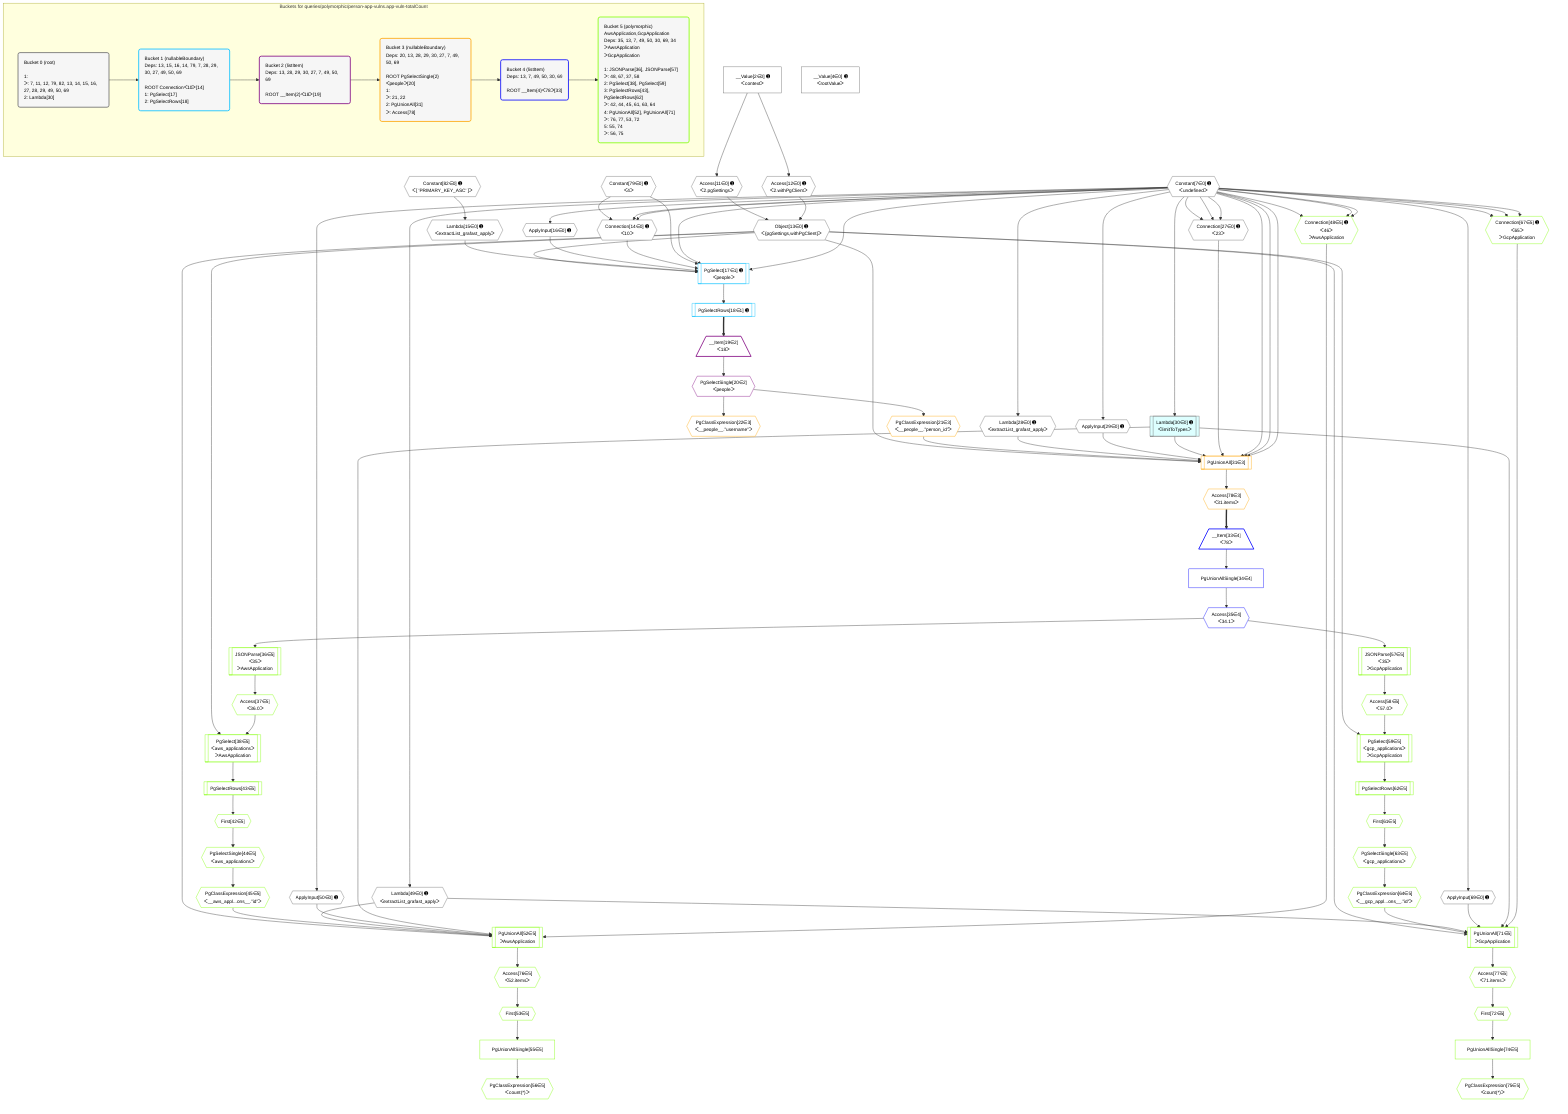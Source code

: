 %%{init: {'themeVariables': { 'fontSize': '12px'}}}%%
graph TD
    classDef path fill:#eee,stroke:#000,color:#000
    classDef plan fill:#fff,stroke-width:1px,color:#000
    classDef itemplan fill:#fff,stroke-width:2px,color:#000
    classDef unbatchedplan fill:#dff,stroke-width:1px,color:#000
    classDef sideeffectplan fill:#fcc,stroke-width:2px,color:#000
    classDef bucket fill:#f6f6f6,color:#000,stroke-width:2px,text-align:left


    %% plan dependencies
    Connection14{{"Connection[14∈0] ➊<br />ᐸ10ᐳ"}}:::plan
    Constant79{{"Constant[79∈0] ➊<br />ᐸ4ᐳ"}}:::plan
    Constant7{{"Constant[7∈0] ➊<br />ᐸundefinedᐳ"}}:::plan
    Constant79 & Constant7 & Constant7 --> Connection14
    Connection27{{"Connection[27∈0] ➊<br />ᐸ23ᐳ"}}:::plan
    Constant7 & Constant7 & Constant7 --> Connection27
    Object13{{"Object[13∈0] ➊<br />ᐸ{pgSettings,withPgClient}ᐳ"}}:::plan
    Access11{{"Access[11∈0] ➊<br />ᐸ2.pgSettingsᐳ"}}:::plan
    Access12{{"Access[12∈0] ➊<br />ᐸ2.withPgClientᐳ"}}:::plan
    Access11 & Access12 --> Object13
    __Value2["__Value[2∈0] ➊<br />ᐸcontextᐳ"]:::plan
    __Value2 --> Access11
    __Value2 --> Access12
    Lambda15{{"Lambda[15∈0] ➊<br />ᐸextractList_grafast_applyᐳ"}}:::plan
    Constant82{{"Constant[82∈0] ➊<br />ᐸ[ 'PRIMARY_KEY_ASC' ]ᐳ"}}:::plan
    Constant82 --> Lambda15
    ApplyInput16{{"ApplyInput[16∈0] ➊"}}:::plan
    Constant7 --> ApplyInput16
    Lambda28{{"Lambda[28∈0] ➊<br />ᐸextractList_grafast_applyᐳ"}}:::plan
    Constant7 --> Lambda28
    ApplyInput29{{"ApplyInput[29∈0] ➊"}}:::plan
    Constant7 --> ApplyInput29
    Lambda30[["Lambda[30∈0] ➊<br />ᐸlimitToTypesᐳ"]]:::unbatchedplan
    Constant7 --> Lambda30
    Lambda49{{"Lambda[49∈0] ➊<br />ᐸextractList_grafast_applyᐳ"}}:::plan
    Constant7 --> Lambda49
    ApplyInput50{{"ApplyInput[50∈0] ➊"}}:::plan
    Constant7 --> ApplyInput50
    ApplyInput69{{"ApplyInput[69∈0] ➊"}}:::plan
    Constant7 --> ApplyInput69
    __Value4["__Value[4∈0] ➊<br />ᐸrootValueᐳ"]:::plan
    PgSelect17[["PgSelect[17∈1] ➊<br />ᐸpeopleᐳ"]]:::plan
    Object13 & Lambda15 & ApplyInput16 & Connection14 & Constant79 & Constant7 & Constant7 --> PgSelect17
    PgSelectRows18[["PgSelectRows[18∈1] ➊"]]:::plan
    PgSelect17 --> PgSelectRows18
    __Item19[/"__Item[19∈2]<br />ᐸ18ᐳ"\]:::itemplan
    PgSelectRows18 ==> __Item19
    PgSelectSingle20{{"PgSelectSingle[20∈2]<br />ᐸpeopleᐳ"}}:::plan
    __Item19 --> PgSelectSingle20
    PgUnionAll31[["PgUnionAll[31∈3]"]]:::plan
    PgClassExpression21{{"PgClassExpression[21∈3]<br />ᐸ__people__.”person_id”ᐳ"}}:::plan
    Object13 & PgClassExpression21 & Lambda28 & ApplyInput29 & Lambda30 & Connection27 & Constant7 & Constant7 & Constant7 --> PgUnionAll31
    PgSelectSingle20 --> PgClassExpression21
    PgClassExpression22{{"PgClassExpression[22∈3]<br />ᐸ__people__.”username”ᐳ"}}:::plan
    PgSelectSingle20 --> PgClassExpression22
    Access78{{"Access[78∈3]<br />ᐸ31.itemsᐳ"}}:::plan
    PgUnionAll31 --> Access78
    __Item33[/"__Item[33∈4]<br />ᐸ78ᐳ"\]:::itemplan
    Access78 ==> __Item33
    PgUnionAllSingle34["PgUnionAllSingle[34∈4]"]:::plan
    __Item33 --> PgUnionAllSingle34
    Access35{{"Access[35∈4]<br />ᐸ34.1ᐳ"}}:::plan
    PgUnionAllSingle34 --> Access35
    PgUnionAll52[["PgUnionAll[52∈5]<br />ᐳAwsApplication"]]:::plan
    PgClassExpression45{{"PgClassExpression[45∈5]<br />ᐸ__aws_appl...ons__.”id”ᐳ"}}:::plan
    Connection48{{"Connection[48∈5] ➊<br />ᐸ46ᐳ<br />ᐳAwsApplication"}}:::plan
    Object13 & PgClassExpression45 & Lambda49 & ApplyInput50 & Lambda30 & Connection48 --> PgUnionAll52
    PgUnionAll71[["PgUnionAll[71∈5]<br />ᐳGcpApplication"]]:::plan
    PgClassExpression64{{"PgClassExpression[64∈5]<br />ᐸ__gcp_appl...ons__.”id”ᐳ"}}:::plan
    Connection67{{"Connection[67∈5] ➊<br />ᐸ65ᐳ<br />ᐳGcpApplication"}}:::plan
    Object13 & PgClassExpression64 & Lambda49 & ApplyInput69 & Lambda30 & Connection67 --> PgUnionAll71
    Constant7 & Constant7 & Constant7 --> Connection48
    Constant7 & Constant7 & Constant7 --> Connection67
    PgSelect38[["PgSelect[38∈5]<br />ᐸaws_applicationsᐳ<br />ᐳAwsApplication"]]:::plan
    Access37{{"Access[37∈5]<br />ᐸ36.0ᐳ"}}:::plan
    Object13 & Access37 --> PgSelect38
    PgSelect59[["PgSelect[59∈5]<br />ᐸgcp_applicationsᐳ<br />ᐳGcpApplication"]]:::plan
    Access58{{"Access[58∈5]<br />ᐸ57.0ᐳ"}}:::plan
    Object13 & Access58 --> PgSelect59
    JSONParse36[["JSONParse[36∈5]<br />ᐸ35ᐳ<br />ᐳAwsApplication"]]:::plan
    Access35 --> JSONParse36
    JSONParse36 --> Access37
    First42{{"First[42∈5]"}}:::plan
    PgSelectRows43[["PgSelectRows[43∈5]"]]:::plan
    PgSelectRows43 --> First42
    PgSelect38 --> PgSelectRows43
    PgSelectSingle44{{"PgSelectSingle[44∈5]<br />ᐸaws_applicationsᐳ"}}:::plan
    First42 --> PgSelectSingle44
    PgSelectSingle44 --> PgClassExpression45
    First53{{"First[53∈5]"}}:::plan
    Access76{{"Access[76∈5]<br />ᐸ52.itemsᐳ"}}:::plan
    Access76 --> First53
    PgUnionAllSingle55["PgUnionAllSingle[55∈5]"]:::plan
    First53 --> PgUnionAllSingle55
    PgClassExpression56{{"PgClassExpression[56∈5]<br />ᐸcount(*)ᐳ"}}:::plan
    PgUnionAllSingle55 --> PgClassExpression56
    JSONParse57[["JSONParse[57∈5]<br />ᐸ35ᐳ<br />ᐳGcpApplication"]]:::plan
    Access35 --> JSONParse57
    JSONParse57 --> Access58
    First61{{"First[61∈5]"}}:::plan
    PgSelectRows62[["PgSelectRows[62∈5]"]]:::plan
    PgSelectRows62 --> First61
    PgSelect59 --> PgSelectRows62
    PgSelectSingle63{{"PgSelectSingle[63∈5]<br />ᐸgcp_applicationsᐳ"}}:::plan
    First61 --> PgSelectSingle63
    PgSelectSingle63 --> PgClassExpression64
    First72{{"First[72∈5]"}}:::plan
    Access77{{"Access[77∈5]<br />ᐸ71.itemsᐳ"}}:::plan
    Access77 --> First72
    PgUnionAllSingle74["PgUnionAllSingle[74∈5]"]:::plan
    First72 --> PgUnionAllSingle74
    PgClassExpression75{{"PgClassExpression[75∈5]<br />ᐸcount(*)ᐳ"}}:::plan
    PgUnionAllSingle74 --> PgClassExpression75
    PgUnionAll52 --> Access76
    PgUnionAll71 --> Access77

    %% define steps

    subgraph "Buckets for queries/polymorphic/person-app-vulns.app-vuln-totalCount"
    Bucket0("Bucket 0 (root)<br /><br />1: <br />ᐳ: 7, 11, 12, 79, 82, 13, 14, 15, 16, 27, 28, 29, 49, 50, 69<br />2: Lambda[30]"):::bucket
    classDef bucket0 stroke:#696969
    class Bucket0,__Value2,__Value4,Constant7,Access11,Access12,Object13,Connection14,Lambda15,ApplyInput16,Connection27,Lambda28,ApplyInput29,Lambda30,Lambda49,ApplyInput50,ApplyInput69,Constant79,Constant82 bucket0
    Bucket1("Bucket 1 (nullableBoundary)<br />Deps: 13, 15, 16, 14, 79, 7, 28, 29, 30, 27, 49, 50, 69<br /><br />ROOT Connectionᐸ10ᐳ[14]<br />1: PgSelect[17]<br />2: PgSelectRows[18]"):::bucket
    classDef bucket1 stroke:#00bfff
    class Bucket1,PgSelect17,PgSelectRows18 bucket1
    Bucket2("Bucket 2 (listItem)<br />Deps: 13, 28, 29, 30, 27, 7, 49, 50, 69<br /><br />ROOT __Item{2}ᐸ18ᐳ[19]"):::bucket
    classDef bucket2 stroke:#7f007f
    class Bucket2,__Item19,PgSelectSingle20 bucket2
    Bucket3("Bucket 3 (nullableBoundary)<br />Deps: 20, 13, 28, 29, 30, 27, 7, 49, 50, 69<br /><br />ROOT PgSelectSingle{2}ᐸpeopleᐳ[20]<br />1: <br />ᐳ: 21, 22<br />2: PgUnionAll[31]<br />ᐳ: Access[78]"):::bucket
    classDef bucket3 stroke:#ffa500
    class Bucket3,PgClassExpression21,PgClassExpression22,PgUnionAll31,Access78 bucket3
    Bucket4("Bucket 4 (listItem)<br />Deps: 13, 7, 49, 50, 30, 69<br /><br />ROOT __Item{4}ᐸ78ᐳ[33]"):::bucket
    classDef bucket4 stroke:#0000ff
    class Bucket4,__Item33,PgUnionAllSingle34,Access35 bucket4
    Bucket5("Bucket 5 (polymorphic)<br />AwsApplication,GcpApplication<br />Deps: 35, 13, 7, 49, 50, 30, 69, 34<br />ᐳAwsApplication<br />ᐳGcpApplication<br /><br />1: JSONParse[36], JSONParse[57]<br />ᐳ: 48, 67, 37, 58<br />2: PgSelect[38], PgSelect[59]<br />3: PgSelectRows[43], PgSelectRows[62]<br />ᐳ: 42, 44, 45, 61, 63, 64<br />4: PgUnionAll[52], PgUnionAll[71]<br />ᐳ: 76, 77, 53, 72<br />5: 55, 74<br />ᐳ: 56, 75"):::bucket
    classDef bucket5 stroke:#7fff00
    class Bucket5,JSONParse36,Access37,PgSelect38,First42,PgSelectRows43,PgSelectSingle44,PgClassExpression45,Connection48,PgUnionAll52,First53,PgUnionAllSingle55,PgClassExpression56,JSONParse57,Access58,PgSelect59,First61,PgSelectRows62,PgSelectSingle63,PgClassExpression64,Connection67,PgUnionAll71,First72,PgUnionAllSingle74,PgClassExpression75,Access76,Access77 bucket5
    Bucket0 --> Bucket1
    Bucket1 --> Bucket2
    Bucket2 --> Bucket3
    Bucket3 --> Bucket4
    Bucket4 --> Bucket5
    end